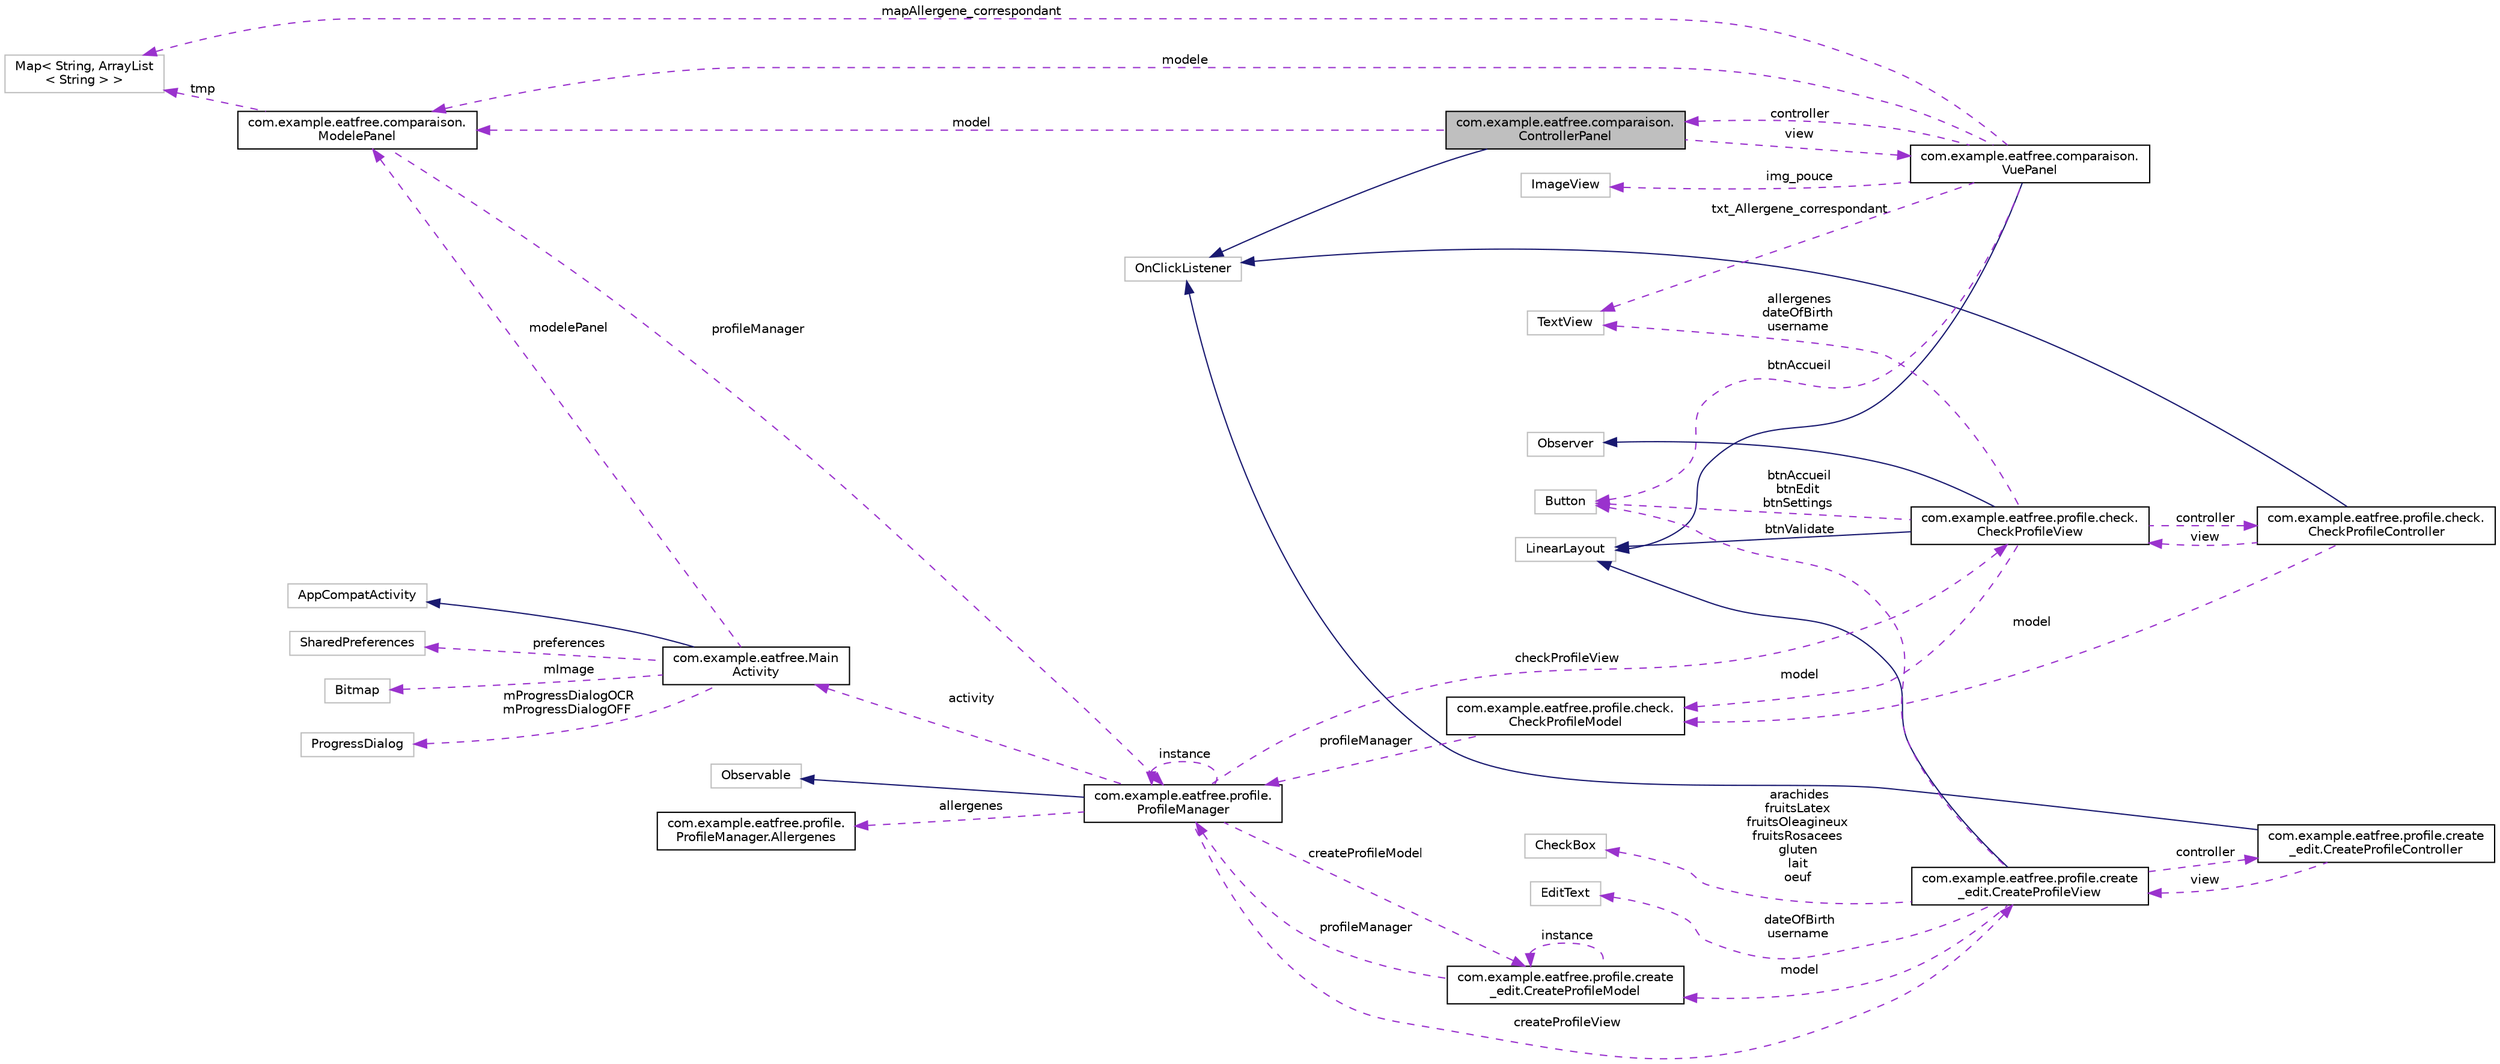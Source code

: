 digraph "com.example.eatfree.comparaison.ControllerPanel"
{
 // LATEX_PDF_SIZE
  edge [fontname="Helvetica",fontsize="10",labelfontname="Helvetica",labelfontsize="10"];
  node [fontname="Helvetica",fontsize="10",shape=record];
  rankdir="LR";
  Node1 [label="com.example.eatfree.comparaison.\lControllerPanel",height=0.2,width=0.4,color="black", fillcolor="grey75", style="filled", fontcolor="black",tooltip=" "];
  Node2 -> Node1 [dir="back",color="midnightblue",fontsize="10",style="solid",fontname="Helvetica"];
  Node2 [label="OnClickListener",height=0.2,width=0.4,color="grey75", fillcolor="white", style="filled",tooltip=" "];
  Node3 -> Node1 [dir="back",color="darkorchid3",fontsize="10",style="dashed",label=" model" ,fontname="Helvetica"];
  Node3 [label="com.example.eatfree.comparaison.\lModelePanel",height=0.2,width=0.4,color="black", fillcolor="white", style="filled",URL="$classcom_1_1example_1_1eatfree_1_1comparaison_1_1_modele_panel.html",tooltip=" "];
  Node4 -> Node3 [dir="back",color="darkorchid3",fontsize="10",style="dashed",label=" tmp" ,fontname="Helvetica"];
  Node4 [label="Map\< String, ArrayList\l\< String \> \>",height=0.2,width=0.4,color="grey75", fillcolor="white", style="filled",tooltip=" "];
  Node5 -> Node3 [dir="back",color="darkorchid3",fontsize="10",style="dashed",label=" profileManager" ,fontname="Helvetica"];
  Node5 [label="com.example.eatfree.profile.\lProfileManager",height=0.2,width=0.4,color="black", fillcolor="white", style="filled",URL="$classcom_1_1example_1_1eatfree_1_1profile_1_1_profile_manager.html",tooltip=" "];
  Node6 -> Node5 [dir="back",color="midnightblue",fontsize="10",style="solid",fontname="Helvetica"];
  Node6 [label="Observable",height=0.2,width=0.4,color="grey75", fillcolor="white", style="filled",tooltip=" "];
  Node7 -> Node5 [dir="back",color="darkorchid3",fontsize="10",style="dashed",label=" createProfileView" ,fontname="Helvetica"];
  Node7 [label="com.example.eatfree.profile.create\l_edit.CreateProfileView",height=0.2,width=0.4,color="black", fillcolor="white", style="filled",URL="$classcom_1_1example_1_1eatfree_1_1profile_1_1create__edit_1_1_create_profile_view.html",tooltip=" "];
  Node8 -> Node7 [dir="back",color="midnightblue",fontsize="10",style="solid",fontname="Helvetica"];
  Node8 [label="LinearLayout",height=0.2,width=0.4,color="grey75", fillcolor="white", style="filled",tooltip=" "];
  Node9 -> Node7 [dir="back",color="darkorchid3",fontsize="10",style="dashed",label=" btnValidate" ,fontname="Helvetica"];
  Node9 [label="Button",height=0.2,width=0.4,color="grey75", fillcolor="white", style="filled",tooltip=" "];
  Node10 -> Node7 [dir="back",color="darkorchid3",fontsize="10",style="dashed",label=" arachides\nfruitsLatex\nfruitsOleagineux\nfruitsRosacees\ngluten\nlait\noeuf" ,fontname="Helvetica"];
  Node10 [label="CheckBox",height=0.2,width=0.4,color="grey75", fillcolor="white", style="filled",tooltip=" "];
  Node11 -> Node7 [dir="back",color="darkorchid3",fontsize="10",style="dashed",label=" dateOfBirth\nusername" ,fontname="Helvetica"];
  Node11 [label="EditText",height=0.2,width=0.4,color="grey75", fillcolor="white", style="filled",tooltip=" "];
  Node12 -> Node7 [dir="back",color="darkorchid3",fontsize="10",style="dashed",label=" controller" ,fontname="Helvetica"];
  Node12 [label="com.example.eatfree.profile.create\l_edit.CreateProfileController",height=0.2,width=0.4,color="black", fillcolor="white", style="filled",URL="$classcom_1_1example_1_1eatfree_1_1profile_1_1create__edit_1_1_create_profile_controller.html",tooltip=" "];
  Node2 -> Node12 [dir="back",color="midnightblue",fontsize="10",style="solid",fontname="Helvetica"];
  Node7 -> Node12 [dir="back",color="darkorchid3",fontsize="10",style="dashed",label=" view" ,fontname="Helvetica"];
  Node13 -> Node7 [dir="back",color="darkorchid3",fontsize="10",style="dashed",label=" model" ,fontname="Helvetica"];
  Node13 [label="com.example.eatfree.profile.create\l_edit.CreateProfileModel",height=0.2,width=0.4,color="black", fillcolor="white", style="filled",URL="$classcom_1_1example_1_1eatfree_1_1profile_1_1create__edit_1_1_create_profile_model.html",tooltip=" "];
  Node5 -> Node13 [dir="back",color="darkorchid3",fontsize="10",style="dashed",label=" profileManager" ,fontname="Helvetica"];
  Node13 -> Node13 [dir="back",color="darkorchid3",fontsize="10",style="dashed",label=" instance" ,fontname="Helvetica"];
  Node14 -> Node5 [dir="back",color="darkorchid3",fontsize="10",style="dashed",label=" checkProfileView" ,fontname="Helvetica"];
  Node14 [label="com.example.eatfree.profile.check.\lCheckProfileView",height=0.2,width=0.4,color="black", fillcolor="white", style="filled",URL="$classcom_1_1example_1_1eatfree_1_1profile_1_1check_1_1_check_profile_view.html",tooltip=" "];
  Node8 -> Node14 [dir="back",color="midnightblue",fontsize="10",style="solid",fontname="Helvetica"];
  Node15 -> Node14 [dir="back",color="midnightblue",fontsize="10",style="solid",fontname="Helvetica"];
  Node15 [label="Observer",height=0.2,width=0.4,color="grey75", fillcolor="white", style="filled",tooltip=" "];
  Node16 -> Node14 [dir="back",color="darkorchid3",fontsize="10",style="dashed",label=" controller" ,fontname="Helvetica"];
  Node16 [label="com.example.eatfree.profile.check.\lCheckProfileController",height=0.2,width=0.4,color="black", fillcolor="white", style="filled",URL="$classcom_1_1example_1_1eatfree_1_1profile_1_1check_1_1_check_profile_controller.html",tooltip=" "];
  Node2 -> Node16 [dir="back",color="midnightblue",fontsize="10",style="solid",fontname="Helvetica"];
  Node14 -> Node16 [dir="back",color="darkorchid3",fontsize="10",style="dashed",label=" view" ,fontname="Helvetica"];
  Node17 -> Node16 [dir="back",color="darkorchid3",fontsize="10",style="dashed",label=" model" ,fontname="Helvetica"];
  Node17 [label="com.example.eatfree.profile.check.\lCheckProfileModel",height=0.2,width=0.4,color="black", fillcolor="white", style="filled",URL="$classcom_1_1example_1_1eatfree_1_1profile_1_1check_1_1_check_profile_model.html",tooltip=" "];
  Node5 -> Node17 [dir="back",color="darkorchid3",fontsize="10",style="dashed",label=" profileManager" ,fontname="Helvetica"];
  Node9 -> Node14 [dir="back",color="darkorchid3",fontsize="10",style="dashed",label=" btnAccueil\nbtnEdit\nbtnSettings" ,fontname="Helvetica"];
  Node17 -> Node14 [dir="back",color="darkorchid3",fontsize="10",style="dashed",label=" model" ,fontname="Helvetica"];
  Node18 -> Node14 [dir="back",color="darkorchid3",fontsize="10",style="dashed",label=" allergenes\ndateOfBirth\nusername" ,fontname="Helvetica"];
  Node18 [label="TextView",height=0.2,width=0.4,color="grey75", fillcolor="white", style="filled",tooltip=" "];
  Node5 -> Node5 [dir="back",color="darkorchid3",fontsize="10",style="dashed",label=" instance" ,fontname="Helvetica"];
  Node19 -> Node5 [dir="back",color="darkorchid3",fontsize="10",style="dashed",label=" allergenes" ,fontname="Helvetica"];
  Node19 [label="com.example.eatfree.profile.\lProfileManager.Allergenes",height=0.2,width=0.4,color="black", fillcolor="white", style="filled",URL="$enumcom_1_1example_1_1eatfree_1_1profile_1_1_profile_manager_1_1_allergenes.html",tooltip="énumération des familles d'allergènes."];
  Node20 -> Node5 [dir="back",color="darkorchid3",fontsize="10",style="dashed",label=" activity" ,fontname="Helvetica"];
  Node20 [label="com.example.eatfree.Main\lActivity",height=0.2,width=0.4,color="black", fillcolor="white", style="filled",URL="$classcom_1_1example_1_1eatfree_1_1_main_activity.html",tooltip=" "];
  Node21 -> Node20 [dir="back",color="midnightblue",fontsize="10",style="solid",fontname="Helvetica"];
  Node21 [label="AppCompatActivity",height=0.2,width=0.4,color="grey75", fillcolor="white", style="filled",tooltip=" "];
  Node22 -> Node20 [dir="back",color="darkorchid3",fontsize="10",style="dashed",label=" preferences" ,fontname="Helvetica"];
  Node22 [label="SharedPreferences",height=0.2,width=0.4,color="grey75", fillcolor="white", style="filled",tooltip=" "];
  Node3 -> Node20 [dir="back",color="darkorchid3",fontsize="10",style="dashed",label=" modelePanel" ,fontname="Helvetica"];
  Node23 -> Node20 [dir="back",color="darkorchid3",fontsize="10",style="dashed",label=" mImage" ,fontname="Helvetica"];
  Node23 [label="Bitmap",height=0.2,width=0.4,color="grey75", fillcolor="white", style="filled",tooltip=" "];
  Node24 -> Node20 [dir="back",color="darkorchid3",fontsize="10",style="dashed",label=" mProgressDialogOCR\nmProgressDialogOFF" ,fontname="Helvetica"];
  Node24 [label="ProgressDialog",height=0.2,width=0.4,color="grey75", fillcolor="white", style="filled",tooltip=" "];
  Node13 -> Node5 [dir="back",color="darkorchid3",fontsize="10",style="dashed",label=" createProfileModel" ,fontname="Helvetica"];
  Node25 -> Node1 [dir="back",color="darkorchid3",fontsize="10",style="dashed",label=" view" ,fontname="Helvetica"];
  Node25 [label="com.example.eatfree.comparaison.\lVuePanel",height=0.2,width=0.4,color="black", fillcolor="white", style="filled",URL="$classcom_1_1example_1_1eatfree_1_1comparaison_1_1_vue_panel.html",tooltip=" "];
  Node8 -> Node25 [dir="back",color="midnightblue",fontsize="10",style="solid",fontname="Helvetica"];
  Node1 -> Node25 [dir="back",color="darkorchid3",fontsize="10",style="dashed",label=" controller" ,fontname="Helvetica"];
  Node4 -> Node25 [dir="back",color="darkorchid3",fontsize="10",style="dashed",label=" mapAllergene_correspondant" ,fontname="Helvetica"];
  Node9 -> Node25 [dir="back",color="darkorchid3",fontsize="10",style="dashed",label=" btnAccueil" ,fontname="Helvetica"];
  Node26 -> Node25 [dir="back",color="darkorchid3",fontsize="10",style="dashed",label=" img_pouce" ,fontname="Helvetica"];
  Node26 [label="ImageView",height=0.2,width=0.4,color="grey75", fillcolor="white", style="filled",tooltip=" "];
  Node3 -> Node25 [dir="back",color="darkorchid3",fontsize="10",style="dashed",label=" modele" ,fontname="Helvetica"];
  Node18 -> Node25 [dir="back",color="darkorchid3",fontsize="10",style="dashed",label=" txt_Allergene_correspondant" ,fontname="Helvetica"];
}

